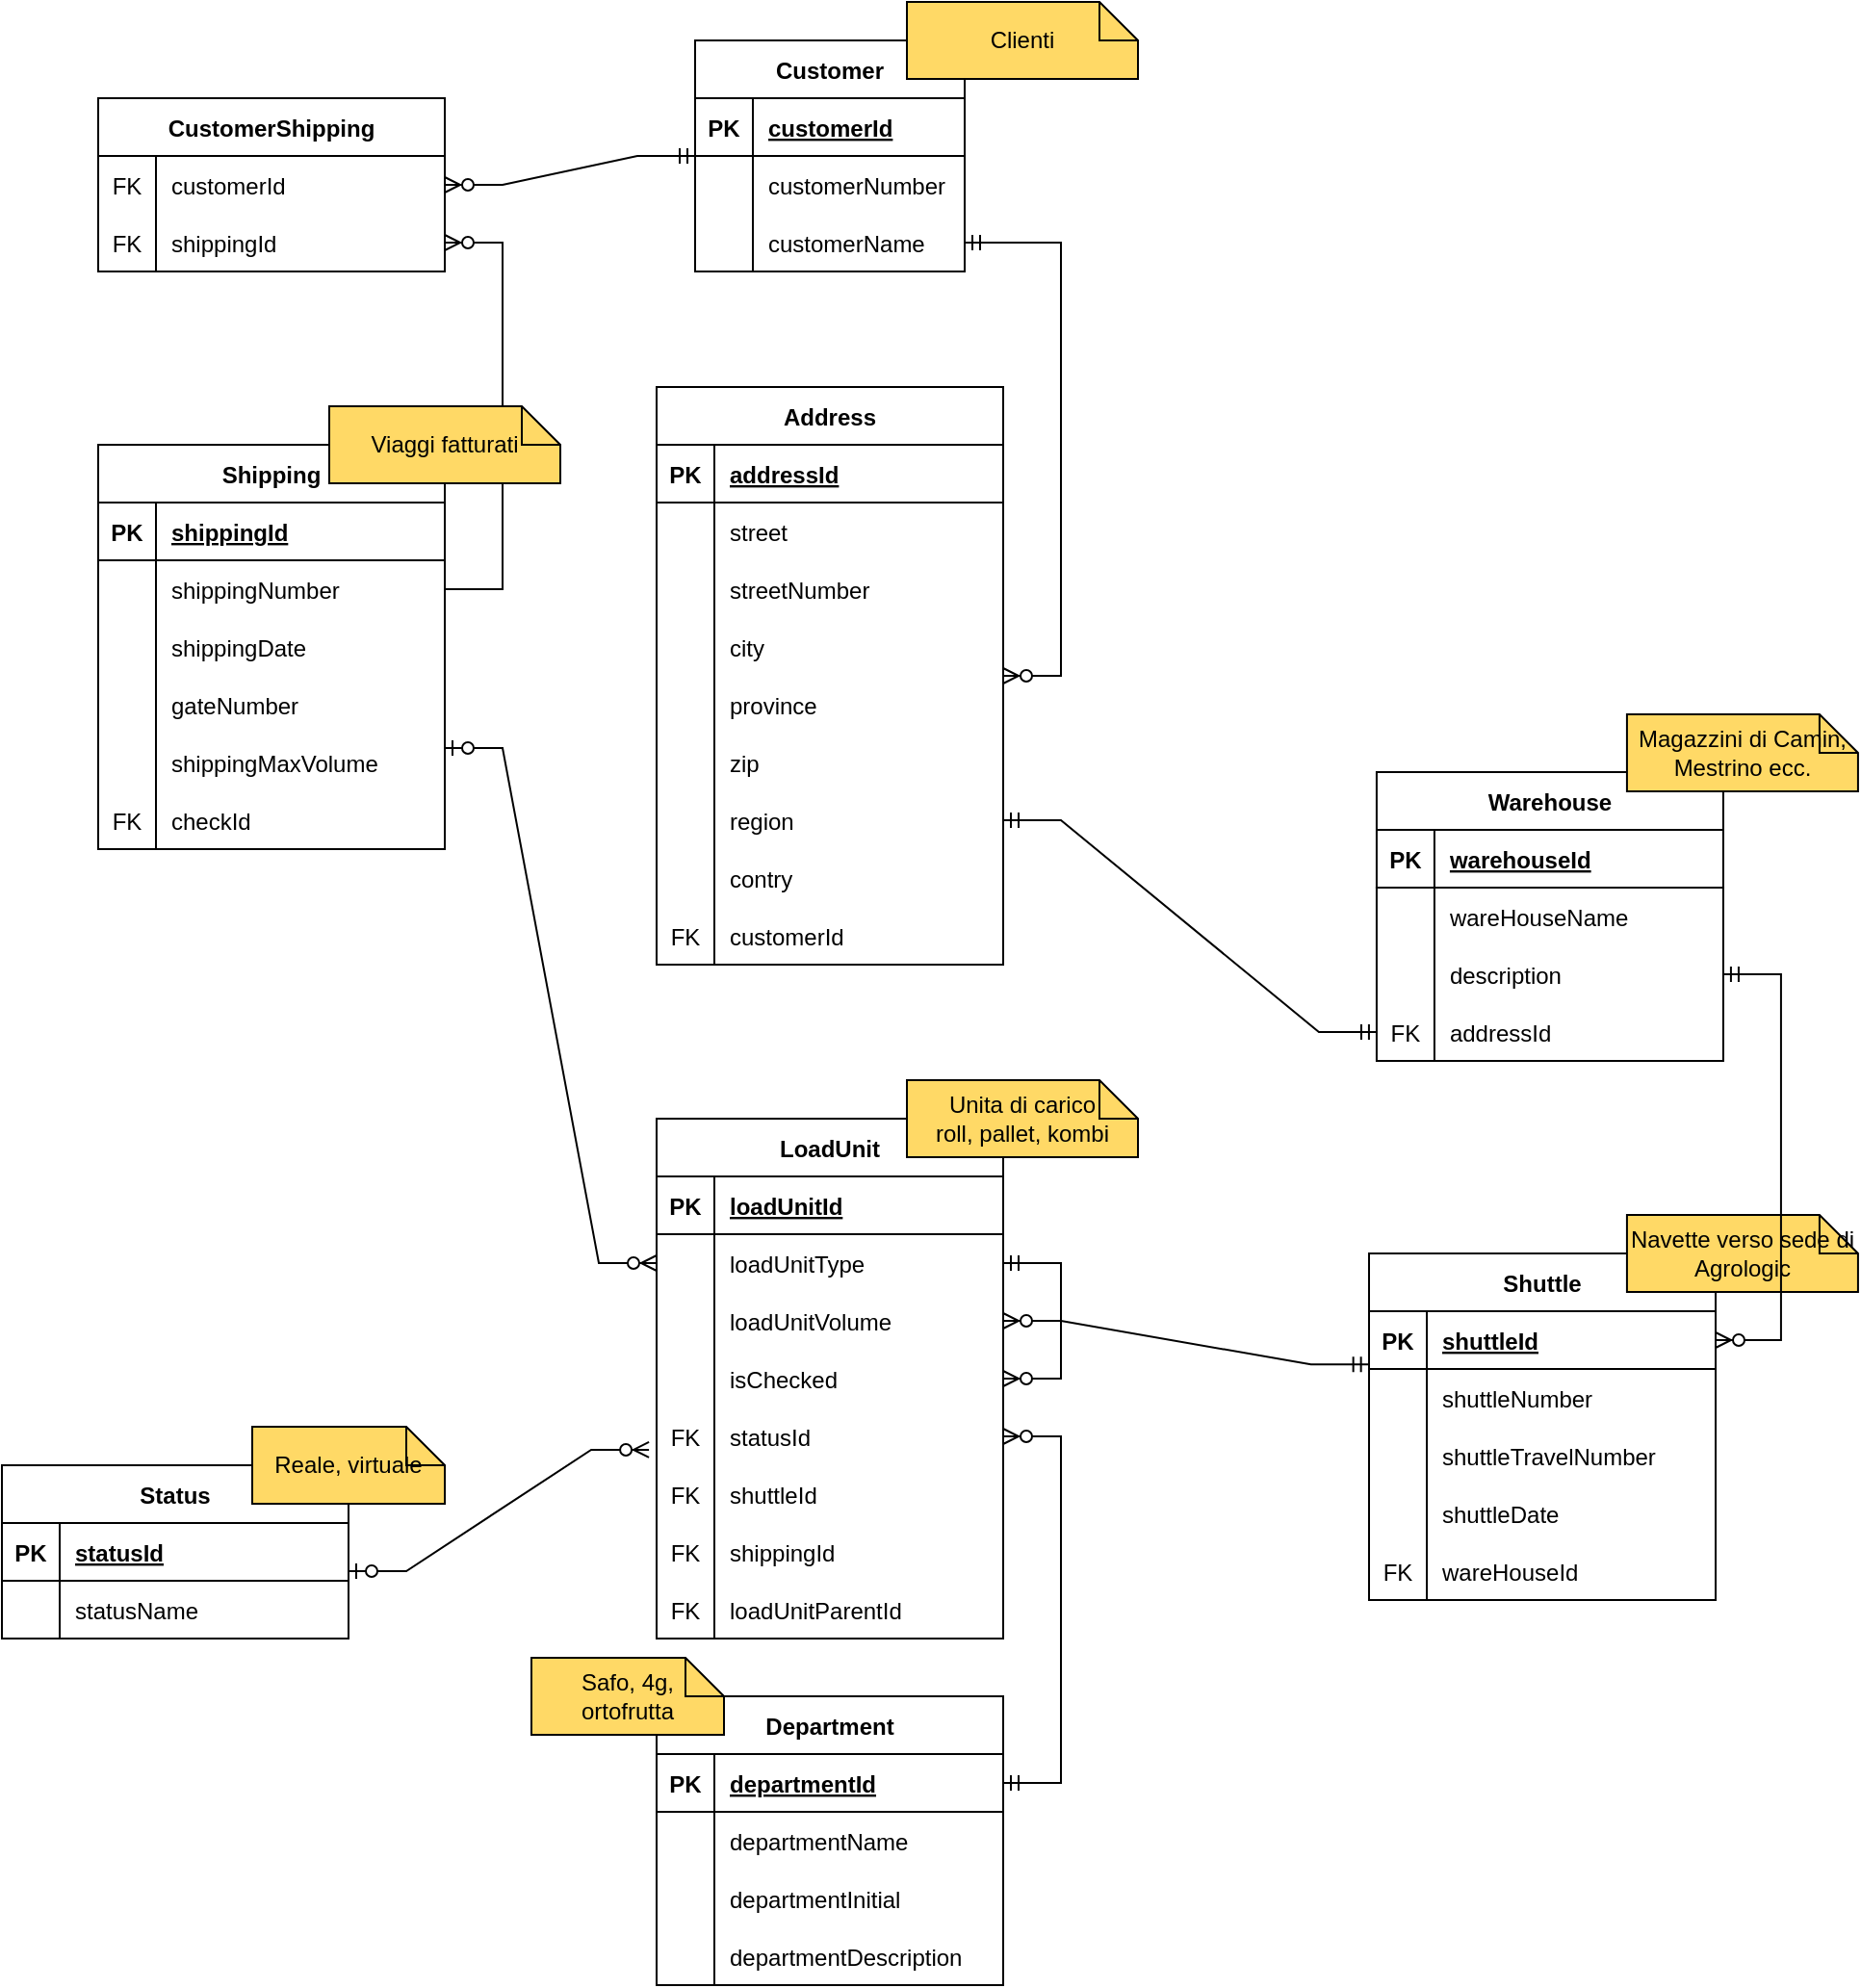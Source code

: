 <mxfile version="20.8.23" type="github">
  <diagram name="Page-1" id="1HlZWrvIWa5nvWiVNv0v">
    <mxGraphModel dx="880" dy="442" grid="1" gridSize="10" guides="1" tooltips="1" connect="1" arrows="1" fold="1" page="1" pageScale="1" pageWidth="850" pageHeight="1100" math="0" shadow="0">
      <root>
        <mxCell id="0" />
        <mxCell id="1" parent="0" />
        <mxCell id="7wyzoRKYr3vPrGW3BiGG-1" value="Customer" style="shape=table;startSize=30;container=1;collapsible=1;childLayout=tableLayout;fixedRows=1;rowLines=0;fontStyle=1;align=center;resizeLast=1;" parent="1" vertex="1">
          <mxGeometry x="410" y="20" width="140" height="120" as="geometry" />
        </mxCell>
        <mxCell id="7wyzoRKYr3vPrGW3BiGG-2" value="" style="shape=tableRow;horizontal=0;startSize=0;swimlaneHead=0;swimlaneBody=0;fillColor=none;collapsible=0;dropTarget=0;points=[[0,0.5],[1,0.5]];portConstraint=eastwest;top=0;left=0;right=0;bottom=1;" parent="7wyzoRKYr3vPrGW3BiGG-1" vertex="1">
          <mxGeometry y="30" width="140" height="30" as="geometry" />
        </mxCell>
        <mxCell id="7wyzoRKYr3vPrGW3BiGG-3" value="PK" style="shape=partialRectangle;connectable=0;fillColor=none;top=0;left=0;bottom=0;right=0;fontStyle=1;overflow=hidden;" parent="7wyzoRKYr3vPrGW3BiGG-2" vertex="1">
          <mxGeometry width="30" height="30" as="geometry">
            <mxRectangle width="30" height="30" as="alternateBounds" />
          </mxGeometry>
        </mxCell>
        <mxCell id="7wyzoRKYr3vPrGW3BiGG-4" value="customerId" style="shape=partialRectangle;connectable=0;fillColor=none;top=0;left=0;bottom=0;right=0;align=left;spacingLeft=6;fontStyle=5;overflow=hidden;" parent="7wyzoRKYr3vPrGW3BiGG-2" vertex="1">
          <mxGeometry x="30" width="110" height="30" as="geometry">
            <mxRectangle width="110" height="30" as="alternateBounds" />
          </mxGeometry>
        </mxCell>
        <mxCell id="7wyzoRKYr3vPrGW3BiGG-5" value="" style="shape=tableRow;horizontal=0;startSize=0;swimlaneHead=0;swimlaneBody=0;fillColor=none;collapsible=0;dropTarget=0;points=[[0,0.5],[1,0.5]];portConstraint=eastwest;top=0;left=0;right=0;bottom=0;" parent="7wyzoRKYr3vPrGW3BiGG-1" vertex="1">
          <mxGeometry y="60" width="140" height="30" as="geometry" />
        </mxCell>
        <mxCell id="7wyzoRKYr3vPrGW3BiGG-6" value="" style="shape=partialRectangle;connectable=0;fillColor=none;top=0;left=0;bottom=0;right=0;editable=1;overflow=hidden;" parent="7wyzoRKYr3vPrGW3BiGG-5" vertex="1">
          <mxGeometry width="30" height="30" as="geometry">
            <mxRectangle width="30" height="30" as="alternateBounds" />
          </mxGeometry>
        </mxCell>
        <mxCell id="7wyzoRKYr3vPrGW3BiGG-7" value="customerNumber" style="shape=partialRectangle;connectable=0;fillColor=none;top=0;left=0;bottom=0;right=0;align=left;spacingLeft=6;overflow=hidden;" parent="7wyzoRKYr3vPrGW3BiGG-5" vertex="1">
          <mxGeometry x="30" width="110" height="30" as="geometry">
            <mxRectangle width="110" height="30" as="alternateBounds" />
          </mxGeometry>
        </mxCell>
        <mxCell id="7wyzoRKYr3vPrGW3BiGG-8" value="" style="shape=tableRow;horizontal=0;startSize=0;swimlaneHead=0;swimlaneBody=0;fillColor=none;collapsible=0;dropTarget=0;points=[[0,0.5],[1,0.5]];portConstraint=eastwest;top=0;left=0;right=0;bottom=0;" parent="7wyzoRKYr3vPrGW3BiGG-1" vertex="1">
          <mxGeometry y="90" width="140" height="30" as="geometry" />
        </mxCell>
        <mxCell id="7wyzoRKYr3vPrGW3BiGG-9" value="" style="shape=partialRectangle;connectable=0;fillColor=none;top=0;left=0;bottom=0;right=0;editable=1;overflow=hidden;" parent="7wyzoRKYr3vPrGW3BiGG-8" vertex="1">
          <mxGeometry width="30" height="30" as="geometry">
            <mxRectangle width="30" height="30" as="alternateBounds" />
          </mxGeometry>
        </mxCell>
        <mxCell id="7wyzoRKYr3vPrGW3BiGG-10" value="customerName" style="shape=partialRectangle;connectable=0;fillColor=none;top=0;left=0;bottom=0;right=0;align=left;spacingLeft=6;overflow=hidden;" parent="7wyzoRKYr3vPrGW3BiGG-8" vertex="1">
          <mxGeometry x="30" width="110" height="30" as="geometry">
            <mxRectangle width="110" height="30" as="alternateBounds" />
          </mxGeometry>
        </mxCell>
        <mxCell id="7wyzoRKYr3vPrGW3BiGG-14" value="Shipping" style="shape=table;startSize=30;container=1;collapsible=1;childLayout=tableLayout;fixedRows=1;rowLines=0;fontStyle=1;align=center;resizeLast=1;" parent="1" vertex="1">
          <mxGeometry x="100" y="230" width="180" height="210" as="geometry" />
        </mxCell>
        <mxCell id="7wyzoRKYr3vPrGW3BiGG-15" value="" style="shape=tableRow;horizontal=0;startSize=0;swimlaneHead=0;swimlaneBody=0;fillColor=none;collapsible=0;dropTarget=0;points=[[0,0.5],[1,0.5]];portConstraint=eastwest;top=0;left=0;right=0;bottom=1;" parent="7wyzoRKYr3vPrGW3BiGG-14" vertex="1">
          <mxGeometry y="30" width="180" height="30" as="geometry" />
        </mxCell>
        <mxCell id="7wyzoRKYr3vPrGW3BiGG-16" value="PK" style="shape=partialRectangle;connectable=0;fillColor=none;top=0;left=0;bottom=0;right=0;fontStyle=1;overflow=hidden;" parent="7wyzoRKYr3vPrGW3BiGG-15" vertex="1">
          <mxGeometry width="30" height="30" as="geometry">
            <mxRectangle width="30" height="30" as="alternateBounds" />
          </mxGeometry>
        </mxCell>
        <mxCell id="7wyzoRKYr3vPrGW3BiGG-17" value="shippingId" style="shape=partialRectangle;connectable=0;fillColor=none;top=0;left=0;bottom=0;right=0;align=left;spacingLeft=6;fontStyle=5;overflow=hidden;" parent="7wyzoRKYr3vPrGW3BiGG-15" vertex="1">
          <mxGeometry x="30" width="150" height="30" as="geometry">
            <mxRectangle width="150" height="30" as="alternateBounds" />
          </mxGeometry>
        </mxCell>
        <mxCell id="7wyzoRKYr3vPrGW3BiGG-18" value="" style="shape=tableRow;horizontal=0;startSize=0;swimlaneHead=0;swimlaneBody=0;fillColor=none;collapsible=0;dropTarget=0;points=[[0,0.5],[1,0.5]];portConstraint=eastwest;top=0;left=0;right=0;bottom=0;" parent="7wyzoRKYr3vPrGW3BiGG-14" vertex="1">
          <mxGeometry y="60" width="180" height="30" as="geometry" />
        </mxCell>
        <mxCell id="7wyzoRKYr3vPrGW3BiGG-19" value="" style="shape=partialRectangle;connectable=0;fillColor=none;top=0;left=0;bottom=0;right=0;editable=1;overflow=hidden;" parent="7wyzoRKYr3vPrGW3BiGG-18" vertex="1">
          <mxGeometry width="30" height="30" as="geometry">
            <mxRectangle width="30" height="30" as="alternateBounds" />
          </mxGeometry>
        </mxCell>
        <mxCell id="7wyzoRKYr3vPrGW3BiGG-20" value="shippingNumber" style="shape=partialRectangle;connectable=0;fillColor=none;top=0;left=0;bottom=0;right=0;align=left;spacingLeft=6;overflow=hidden;" parent="7wyzoRKYr3vPrGW3BiGG-18" vertex="1">
          <mxGeometry x="30" width="150" height="30" as="geometry">
            <mxRectangle width="150" height="30" as="alternateBounds" />
          </mxGeometry>
        </mxCell>
        <mxCell id="7wyzoRKYr3vPrGW3BiGG-21" value="" style="shape=tableRow;horizontal=0;startSize=0;swimlaneHead=0;swimlaneBody=0;fillColor=none;collapsible=0;dropTarget=0;points=[[0,0.5],[1,0.5]];portConstraint=eastwest;top=0;left=0;right=0;bottom=0;" parent="7wyzoRKYr3vPrGW3BiGG-14" vertex="1">
          <mxGeometry y="90" width="180" height="30" as="geometry" />
        </mxCell>
        <mxCell id="7wyzoRKYr3vPrGW3BiGG-22" value="" style="shape=partialRectangle;connectable=0;fillColor=none;top=0;left=0;bottom=0;right=0;editable=1;overflow=hidden;" parent="7wyzoRKYr3vPrGW3BiGG-21" vertex="1">
          <mxGeometry width="30" height="30" as="geometry">
            <mxRectangle width="30" height="30" as="alternateBounds" />
          </mxGeometry>
        </mxCell>
        <mxCell id="7wyzoRKYr3vPrGW3BiGG-23" value="shippingDate" style="shape=partialRectangle;connectable=0;fillColor=none;top=0;left=0;bottom=0;right=0;align=left;spacingLeft=6;overflow=hidden;" parent="7wyzoRKYr3vPrGW3BiGG-21" vertex="1">
          <mxGeometry x="30" width="150" height="30" as="geometry">
            <mxRectangle width="150" height="30" as="alternateBounds" />
          </mxGeometry>
        </mxCell>
        <mxCell id="7wyzoRKYr3vPrGW3BiGG-247" style="shape=tableRow;horizontal=0;startSize=0;swimlaneHead=0;swimlaneBody=0;fillColor=none;collapsible=0;dropTarget=0;points=[[0,0.5],[1,0.5]];portConstraint=eastwest;top=0;left=0;right=0;bottom=0;" parent="7wyzoRKYr3vPrGW3BiGG-14" vertex="1">
          <mxGeometry y="120" width="180" height="30" as="geometry" />
        </mxCell>
        <mxCell id="7wyzoRKYr3vPrGW3BiGG-248" style="shape=partialRectangle;connectable=0;fillColor=none;top=0;left=0;bottom=0;right=0;editable=1;overflow=hidden;" parent="7wyzoRKYr3vPrGW3BiGG-247" vertex="1">
          <mxGeometry width="30" height="30" as="geometry">
            <mxRectangle width="30" height="30" as="alternateBounds" />
          </mxGeometry>
        </mxCell>
        <mxCell id="7wyzoRKYr3vPrGW3BiGG-249" value="gateNumber" style="shape=partialRectangle;connectable=0;fillColor=none;top=0;left=0;bottom=0;right=0;align=left;spacingLeft=6;overflow=hidden;" parent="7wyzoRKYr3vPrGW3BiGG-247" vertex="1">
          <mxGeometry x="30" width="150" height="30" as="geometry">
            <mxRectangle width="150" height="30" as="alternateBounds" />
          </mxGeometry>
        </mxCell>
        <mxCell id="7wyzoRKYr3vPrGW3BiGG-24" value="" style="shape=tableRow;horizontal=0;startSize=0;swimlaneHead=0;swimlaneBody=0;fillColor=none;collapsible=0;dropTarget=0;points=[[0,0.5],[1,0.5]];portConstraint=eastwest;top=0;left=0;right=0;bottom=0;" parent="7wyzoRKYr3vPrGW3BiGG-14" vertex="1">
          <mxGeometry y="150" width="180" height="30" as="geometry" />
        </mxCell>
        <mxCell id="7wyzoRKYr3vPrGW3BiGG-25" value="" style="shape=partialRectangle;connectable=0;fillColor=none;top=0;left=0;bottom=0;right=0;editable=1;overflow=hidden;" parent="7wyzoRKYr3vPrGW3BiGG-24" vertex="1">
          <mxGeometry width="30" height="30" as="geometry">
            <mxRectangle width="30" height="30" as="alternateBounds" />
          </mxGeometry>
        </mxCell>
        <mxCell id="7wyzoRKYr3vPrGW3BiGG-26" value="shippingMaxVolume" style="shape=partialRectangle;connectable=0;fillColor=none;top=0;left=0;bottom=0;right=0;align=left;spacingLeft=6;overflow=hidden;" parent="7wyzoRKYr3vPrGW3BiGG-24" vertex="1">
          <mxGeometry x="30" width="150" height="30" as="geometry">
            <mxRectangle width="150" height="30" as="alternateBounds" />
          </mxGeometry>
        </mxCell>
        <mxCell id="kXTV6P5FGBTNuZuKtzQj-21" style="shape=tableRow;horizontal=0;startSize=0;swimlaneHead=0;swimlaneBody=0;fillColor=none;collapsible=0;dropTarget=0;points=[[0,0.5],[1,0.5]];portConstraint=eastwest;top=0;left=0;right=0;bottom=0;" parent="7wyzoRKYr3vPrGW3BiGG-14" vertex="1">
          <mxGeometry y="180" width="180" height="30" as="geometry" />
        </mxCell>
        <mxCell id="kXTV6P5FGBTNuZuKtzQj-22" value="FK" style="shape=partialRectangle;connectable=0;fillColor=none;top=0;left=0;bottom=0;right=0;editable=1;overflow=hidden;" parent="kXTV6P5FGBTNuZuKtzQj-21" vertex="1">
          <mxGeometry width="30" height="30" as="geometry">
            <mxRectangle width="30" height="30" as="alternateBounds" />
          </mxGeometry>
        </mxCell>
        <mxCell id="kXTV6P5FGBTNuZuKtzQj-23" value="checkId" style="shape=partialRectangle;connectable=0;fillColor=none;top=0;left=0;bottom=0;right=0;align=left;spacingLeft=6;overflow=hidden;" parent="kXTV6P5FGBTNuZuKtzQj-21" vertex="1">
          <mxGeometry x="30" width="150" height="30" as="geometry">
            <mxRectangle width="150" height="30" as="alternateBounds" />
          </mxGeometry>
        </mxCell>
        <mxCell id="7wyzoRKYr3vPrGW3BiGG-27" value="CustomerShipping" style="shape=table;startSize=30;container=1;collapsible=1;childLayout=tableLayout;fixedRows=1;rowLines=0;fontStyle=1;align=center;resizeLast=1;" parent="1" vertex="1">
          <mxGeometry x="100" y="50" width="180" height="90" as="geometry" />
        </mxCell>
        <mxCell id="7wyzoRKYr3vPrGW3BiGG-31" value="" style="shape=tableRow;horizontal=0;startSize=0;swimlaneHead=0;swimlaneBody=0;fillColor=none;collapsible=0;dropTarget=0;points=[[0,0.5],[1,0.5]];portConstraint=eastwest;top=0;left=0;right=0;bottom=0;" parent="7wyzoRKYr3vPrGW3BiGG-27" vertex="1">
          <mxGeometry y="30" width="180" height="30" as="geometry" />
        </mxCell>
        <mxCell id="7wyzoRKYr3vPrGW3BiGG-32" value="FK" style="shape=partialRectangle;connectable=0;fillColor=none;top=0;left=0;bottom=0;right=0;editable=1;overflow=hidden;fontStyle=0" parent="7wyzoRKYr3vPrGW3BiGG-31" vertex="1">
          <mxGeometry width="30" height="30" as="geometry">
            <mxRectangle width="30" height="30" as="alternateBounds" />
          </mxGeometry>
        </mxCell>
        <mxCell id="7wyzoRKYr3vPrGW3BiGG-33" value="customerId" style="shape=partialRectangle;connectable=0;fillColor=none;top=0;left=0;bottom=0;right=0;align=left;spacingLeft=6;overflow=hidden;fontStyle=0" parent="7wyzoRKYr3vPrGW3BiGG-31" vertex="1">
          <mxGeometry x="30" width="150" height="30" as="geometry">
            <mxRectangle width="150" height="30" as="alternateBounds" />
          </mxGeometry>
        </mxCell>
        <mxCell id="7wyzoRKYr3vPrGW3BiGG-34" value="" style="shape=tableRow;horizontal=0;startSize=0;swimlaneHead=0;swimlaneBody=0;fillColor=none;collapsible=0;dropTarget=0;points=[[0,0.5],[1,0.5]];portConstraint=eastwest;top=0;left=0;right=0;bottom=0;" parent="7wyzoRKYr3vPrGW3BiGG-27" vertex="1">
          <mxGeometry y="60" width="180" height="30" as="geometry" />
        </mxCell>
        <mxCell id="7wyzoRKYr3vPrGW3BiGG-35" value="FK" style="shape=partialRectangle;connectable=0;fillColor=none;top=0;left=0;bottom=0;right=0;editable=1;overflow=hidden;fontStyle=0" parent="7wyzoRKYr3vPrGW3BiGG-34" vertex="1">
          <mxGeometry width="30" height="30" as="geometry">
            <mxRectangle width="30" height="30" as="alternateBounds" />
          </mxGeometry>
        </mxCell>
        <mxCell id="7wyzoRKYr3vPrGW3BiGG-36" value="shippingId" style="shape=partialRectangle;connectable=0;fillColor=none;top=0;left=0;bottom=0;right=0;align=left;spacingLeft=6;overflow=hidden;fontStyle=0" parent="7wyzoRKYr3vPrGW3BiGG-34" vertex="1">
          <mxGeometry x="30" width="150" height="30" as="geometry">
            <mxRectangle width="150" height="30" as="alternateBounds" />
          </mxGeometry>
        </mxCell>
        <mxCell id="7wyzoRKYr3vPrGW3BiGG-43" value="" style="edgeStyle=entityRelationEdgeStyle;fontSize=12;html=1;endArrow=ERzeroToMany;startArrow=none;rounded=0;exitX=1;exitY=0.5;exitDx=0;exitDy=0;" parent="1" source="7wyzoRKYr3vPrGW3BiGG-18" target="7wyzoRKYr3vPrGW3BiGG-34" edge="1">
          <mxGeometry width="100" height="100" relative="1" as="geometry">
            <mxPoint x="290" y="220" as="sourcePoint" />
            <mxPoint x="80" y="157" as="targetPoint" />
          </mxGeometry>
        </mxCell>
        <mxCell id="7wyzoRKYr3vPrGW3BiGG-42" value="" style="edgeStyle=entityRelationEdgeStyle;fontSize=12;html=1;endArrow=ERzeroToMany;startArrow=ERmandOne;rounded=0;entryX=1;entryY=0.5;entryDx=0;entryDy=0;" parent="1" source="7wyzoRKYr3vPrGW3BiGG-1" target="7wyzoRKYr3vPrGW3BiGG-31" edge="1">
          <mxGeometry width="100" height="100" relative="1" as="geometry">
            <mxPoint x="407" y="126" as="sourcePoint" />
            <mxPoint x="350" y="200" as="targetPoint" />
          </mxGeometry>
        </mxCell>
        <mxCell id="7wyzoRKYr3vPrGW3BiGG-44" value="LoadUnit" style="shape=table;startSize=30;container=1;collapsible=1;childLayout=tableLayout;fixedRows=1;rowLines=0;fontStyle=1;align=center;resizeLast=1;" parent="1" vertex="1">
          <mxGeometry x="390" y="580" width="180" height="270" as="geometry" />
        </mxCell>
        <mxCell id="7wyzoRKYr3vPrGW3BiGG-45" value="" style="shape=tableRow;horizontal=0;startSize=0;swimlaneHead=0;swimlaneBody=0;fillColor=none;collapsible=0;dropTarget=0;points=[[0,0.5],[1,0.5]];portConstraint=eastwest;top=0;left=0;right=0;bottom=1;" parent="7wyzoRKYr3vPrGW3BiGG-44" vertex="1">
          <mxGeometry y="30" width="180" height="30" as="geometry" />
        </mxCell>
        <mxCell id="7wyzoRKYr3vPrGW3BiGG-46" value="PK" style="shape=partialRectangle;connectable=0;fillColor=none;top=0;left=0;bottom=0;right=0;fontStyle=1;overflow=hidden;" parent="7wyzoRKYr3vPrGW3BiGG-45" vertex="1">
          <mxGeometry width="30" height="30" as="geometry">
            <mxRectangle width="30" height="30" as="alternateBounds" />
          </mxGeometry>
        </mxCell>
        <mxCell id="7wyzoRKYr3vPrGW3BiGG-47" value="loadUnitId" style="shape=partialRectangle;connectable=0;fillColor=none;top=0;left=0;bottom=0;right=0;align=left;spacingLeft=6;fontStyle=5;overflow=hidden;" parent="7wyzoRKYr3vPrGW3BiGG-45" vertex="1">
          <mxGeometry x="30" width="150" height="30" as="geometry">
            <mxRectangle width="150" height="30" as="alternateBounds" />
          </mxGeometry>
        </mxCell>
        <mxCell id="7wyzoRKYr3vPrGW3BiGG-48" value="" style="shape=tableRow;horizontal=0;startSize=0;swimlaneHead=0;swimlaneBody=0;fillColor=none;collapsible=0;dropTarget=0;points=[[0,0.5],[1,0.5]];portConstraint=eastwest;top=0;left=0;right=0;bottom=0;" parent="7wyzoRKYr3vPrGW3BiGG-44" vertex="1">
          <mxGeometry y="60" width="180" height="30" as="geometry" />
        </mxCell>
        <mxCell id="7wyzoRKYr3vPrGW3BiGG-49" value="" style="shape=partialRectangle;connectable=0;fillColor=none;top=0;left=0;bottom=0;right=0;editable=1;overflow=hidden;" parent="7wyzoRKYr3vPrGW3BiGG-48" vertex="1">
          <mxGeometry width="30" height="30" as="geometry">
            <mxRectangle width="30" height="30" as="alternateBounds" />
          </mxGeometry>
        </mxCell>
        <mxCell id="7wyzoRKYr3vPrGW3BiGG-50" value="loadUnitType" style="shape=partialRectangle;connectable=0;fillColor=none;top=0;left=0;bottom=0;right=0;align=left;spacingLeft=6;overflow=hidden;" parent="7wyzoRKYr3vPrGW3BiGG-48" vertex="1">
          <mxGeometry x="30" width="150" height="30" as="geometry">
            <mxRectangle width="150" height="30" as="alternateBounds" />
          </mxGeometry>
        </mxCell>
        <mxCell id="7wyzoRKYr3vPrGW3BiGG-54" value="" style="shape=tableRow;horizontal=0;startSize=0;swimlaneHead=0;swimlaneBody=0;fillColor=none;collapsible=0;dropTarget=0;points=[[0,0.5],[1,0.5]];portConstraint=eastwest;top=0;left=0;right=0;bottom=0;" parent="7wyzoRKYr3vPrGW3BiGG-44" vertex="1">
          <mxGeometry y="90" width="180" height="30" as="geometry" />
        </mxCell>
        <mxCell id="7wyzoRKYr3vPrGW3BiGG-55" value="" style="shape=partialRectangle;connectable=0;fillColor=none;top=0;left=0;bottom=0;right=0;editable=1;overflow=hidden;" parent="7wyzoRKYr3vPrGW3BiGG-54" vertex="1">
          <mxGeometry width="30" height="30" as="geometry">
            <mxRectangle width="30" height="30" as="alternateBounds" />
          </mxGeometry>
        </mxCell>
        <mxCell id="7wyzoRKYr3vPrGW3BiGG-56" value="loadUnitVolume" style="shape=partialRectangle;connectable=0;fillColor=none;top=0;left=0;bottom=0;right=0;align=left;spacingLeft=6;overflow=hidden;" parent="7wyzoRKYr3vPrGW3BiGG-54" vertex="1">
          <mxGeometry x="30" width="150" height="30" as="geometry">
            <mxRectangle width="150" height="30" as="alternateBounds" />
          </mxGeometry>
        </mxCell>
        <mxCell id="kXTV6P5FGBTNuZuKtzQj-30" style="shape=tableRow;horizontal=0;startSize=0;swimlaneHead=0;swimlaneBody=0;fillColor=none;collapsible=0;dropTarget=0;points=[[0,0.5],[1,0.5]];portConstraint=eastwest;top=0;left=0;right=0;bottom=0;" parent="7wyzoRKYr3vPrGW3BiGG-44" vertex="1">
          <mxGeometry y="120" width="180" height="30" as="geometry" />
        </mxCell>
        <mxCell id="kXTV6P5FGBTNuZuKtzQj-31" style="shape=partialRectangle;connectable=0;fillColor=none;top=0;left=0;bottom=0;right=0;editable=1;overflow=hidden;" parent="kXTV6P5FGBTNuZuKtzQj-30" vertex="1">
          <mxGeometry width="30" height="30" as="geometry">
            <mxRectangle width="30" height="30" as="alternateBounds" />
          </mxGeometry>
        </mxCell>
        <mxCell id="kXTV6P5FGBTNuZuKtzQj-32" value="isChecked" style="shape=partialRectangle;connectable=0;fillColor=none;top=0;left=0;bottom=0;right=0;align=left;spacingLeft=6;overflow=hidden;" parent="kXTV6P5FGBTNuZuKtzQj-30" vertex="1">
          <mxGeometry x="30" width="150" height="30" as="geometry">
            <mxRectangle width="150" height="30" as="alternateBounds" />
          </mxGeometry>
        </mxCell>
        <mxCell id="iHe_O7FmQlHGgw1wmni_-1" style="shape=tableRow;horizontal=0;startSize=0;swimlaneHead=0;swimlaneBody=0;fillColor=none;collapsible=0;dropTarget=0;points=[[0,0.5],[1,0.5]];portConstraint=eastwest;top=0;left=0;right=0;bottom=0;" parent="7wyzoRKYr3vPrGW3BiGG-44" vertex="1">
          <mxGeometry y="150" width="180" height="30" as="geometry" />
        </mxCell>
        <mxCell id="iHe_O7FmQlHGgw1wmni_-2" value="FK" style="shape=partialRectangle;connectable=0;fillColor=none;top=0;left=0;bottom=0;right=0;editable=1;overflow=hidden;" parent="iHe_O7FmQlHGgw1wmni_-1" vertex="1">
          <mxGeometry width="30" height="30" as="geometry">
            <mxRectangle width="30" height="30" as="alternateBounds" />
          </mxGeometry>
        </mxCell>
        <mxCell id="iHe_O7FmQlHGgw1wmni_-3" value="statusId" style="shape=partialRectangle;connectable=0;fillColor=none;top=0;left=0;bottom=0;right=0;align=left;spacingLeft=6;overflow=hidden;" parent="iHe_O7FmQlHGgw1wmni_-1" vertex="1">
          <mxGeometry x="30" width="150" height="30" as="geometry">
            <mxRectangle width="150" height="30" as="alternateBounds" />
          </mxGeometry>
        </mxCell>
        <mxCell id="iHe_O7FmQlHGgw1wmni_-7" style="shape=tableRow;horizontal=0;startSize=0;swimlaneHead=0;swimlaneBody=0;fillColor=none;collapsible=0;dropTarget=0;points=[[0,0.5],[1,0.5]];portConstraint=eastwest;top=0;left=0;right=0;bottom=0;" parent="7wyzoRKYr3vPrGW3BiGG-44" vertex="1">
          <mxGeometry y="180" width="180" height="30" as="geometry" />
        </mxCell>
        <mxCell id="iHe_O7FmQlHGgw1wmni_-8" value="FK" style="shape=partialRectangle;connectable=0;fillColor=none;top=0;left=0;bottom=0;right=0;editable=1;overflow=hidden;" parent="iHe_O7FmQlHGgw1wmni_-7" vertex="1">
          <mxGeometry width="30" height="30" as="geometry">
            <mxRectangle width="30" height="30" as="alternateBounds" />
          </mxGeometry>
        </mxCell>
        <mxCell id="iHe_O7FmQlHGgw1wmni_-9" value="shuttleId" style="shape=partialRectangle;connectable=0;fillColor=none;top=0;left=0;bottom=0;right=0;align=left;spacingLeft=6;overflow=hidden;" parent="iHe_O7FmQlHGgw1wmni_-7" vertex="1">
          <mxGeometry x="30" width="150" height="30" as="geometry">
            <mxRectangle width="150" height="30" as="alternateBounds" />
          </mxGeometry>
        </mxCell>
        <mxCell id="iHe_O7FmQlHGgw1wmni_-10" style="shape=tableRow;horizontal=0;startSize=0;swimlaneHead=0;swimlaneBody=0;fillColor=none;collapsible=0;dropTarget=0;points=[[0,0.5],[1,0.5]];portConstraint=eastwest;top=0;left=0;right=0;bottom=0;" parent="7wyzoRKYr3vPrGW3BiGG-44" vertex="1">
          <mxGeometry y="210" width="180" height="30" as="geometry" />
        </mxCell>
        <mxCell id="iHe_O7FmQlHGgw1wmni_-11" value="FK" style="shape=partialRectangle;connectable=0;fillColor=none;top=0;left=0;bottom=0;right=0;editable=1;overflow=hidden;" parent="iHe_O7FmQlHGgw1wmni_-10" vertex="1">
          <mxGeometry width="30" height="30" as="geometry">
            <mxRectangle width="30" height="30" as="alternateBounds" />
          </mxGeometry>
        </mxCell>
        <mxCell id="iHe_O7FmQlHGgw1wmni_-12" value="shippingId" style="shape=partialRectangle;connectable=0;fillColor=none;top=0;left=0;bottom=0;right=0;align=left;spacingLeft=6;overflow=hidden;" parent="iHe_O7FmQlHGgw1wmni_-10" vertex="1">
          <mxGeometry x="30" width="150" height="30" as="geometry">
            <mxRectangle width="150" height="30" as="alternateBounds" />
          </mxGeometry>
        </mxCell>
        <mxCell id="7wyzoRKYr3vPrGW3BiGG-57" style="shape=tableRow;horizontal=0;startSize=0;swimlaneHead=0;swimlaneBody=0;fillColor=none;collapsible=0;dropTarget=0;points=[[0,0.5],[1,0.5]];portConstraint=eastwest;top=0;left=0;right=0;bottom=0;" parent="7wyzoRKYr3vPrGW3BiGG-44" vertex="1">
          <mxGeometry y="240" width="180" height="30" as="geometry" />
        </mxCell>
        <mxCell id="7wyzoRKYr3vPrGW3BiGG-58" value="FK" style="shape=partialRectangle;connectable=0;fillColor=none;top=0;left=0;bottom=0;right=0;editable=1;overflow=hidden;fontStyle=0" parent="7wyzoRKYr3vPrGW3BiGG-57" vertex="1">
          <mxGeometry width="30" height="30" as="geometry">
            <mxRectangle width="30" height="30" as="alternateBounds" />
          </mxGeometry>
        </mxCell>
        <mxCell id="7wyzoRKYr3vPrGW3BiGG-59" value="loadUnitParentId" style="shape=partialRectangle;connectable=0;fillColor=none;top=0;left=0;bottom=0;right=0;align=left;spacingLeft=6;overflow=hidden;fontStyle=0" parent="7wyzoRKYr3vPrGW3BiGG-57" vertex="1">
          <mxGeometry x="30" width="150" height="30" as="geometry">
            <mxRectangle width="150" height="30" as="alternateBounds" />
          </mxGeometry>
        </mxCell>
        <mxCell id="7wyzoRKYr3vPrGW3BiGG-60" value="" style="edgeStyle=entityRelationEdgeStyle;fontSize=12;html=1;endArrow=ERzeroToMany;startArrow=ERmandOne;rounded=0;exitX=1;exitY=0.5;exitDx=0;exitDy=0;entryX=1;entryY=0.5;entryDx=0;entryDy=0;" parent="7wyzoRKYr3vPrGW3BiGG-44" source="7wyzoRKYr3vPrGW3BiGG-48" target="kXTV6P5FGBTNuZuKtzQj-30" edge="1">
          <mxGeometry width="100" height="100" relative="1" as="geometry">
            <mxPoint x="-70" y="30" as="sourcePoint" />
            <mxPoint x="30" y="-70" as="targetPoint" />
          </mxGeometry>
        </mxCell>
        <mxCell id="7wyzoRKYr3vPrGW3BiGG-83" value="" style="edgeStyle=entityRelationEdgeStyle;fontSize=12;html=1;endArrow=ERzeroToMany;startArrow=ERzeroToOne;rounded=0;exitX=1;exitY=0.75;exitDx=0;exitDy=0;" parent="1" source="7wyzoRKYr3vPrGW3BiGG-14" target="7wyzoRKYr3vPrGW3BiGG-48" edge="1">
          <mxGeometry width="100" height="100" relative="1" as="geometry">
            <mxPoint x="240" y="420" as="sourcePoint" />
            <mxPoint x="280" y="432.5" as="targetPoint" />
          </mxGeometry>
        </mxCell>
        <mxCell id="7wyzoRKYr3vPrGW3BiGG-84" value="Address" style="shape=table;startSize=30;container=1;collapsible=1;childLayout=tableLayout;fixedRows=1;rowLines=0;fontStyle=1;align=center;resizeLast=1;" parent="1" vertex="1">
          <mxGeometry x="390" y="200" width="180" height="300" as="geometry" />
        </mxCell>
        <mxCell id="7wyzoRKYr3vPrGW3BiGG-85" value="" style="shape=tableRow;horizontal=0;startSize=0;swimlaneHead=0;swimlaneBody=0;fillColor=none;collapsible=0;dropTarget=0;points=[[0,0.5],[1,0.5]];portConstraint=eastwest;top=0;left=0;right=0;bottom=1;" parent="7wyzoRKYr3vPrGW3BiGG-84" vertex="1">
          <mxGeometry y="30" width="180" height="30" as="geometry" />
        </mxCell>
        <mxCell id="7wyzoRKYr3vPrGW3BiGG-86" value="PK" style="shape=partialRectangle;connectable=0;fillColor=none;top=0;left=0;bottom=0;right=0;fontStyle=1;overflow=hidden;" parent="7wyzoRKYr3vPrGW3BiGG-85" vertex="1">
          <mxGeometry width="30" height="30" as="geometry">
            <mxRectangle width="30" height="30" as="alternateBounds" />
          </mxGeometry>
        </mxCell>
        <mxCell id="7wyzoRKYr3vPrGW3BiGG-87" value="addressId" style="shape=partialRectangle;connectable=0;fillColor=none;top=0;left=0;bottom=0;right=0;align=left;spacingLeft=6;fontStyle=5;overflow=hidden;" parent="7wyzoRKYr3vPrGW3BiGG-85" vertex="1">
          <mxGeometry x="30" width="150" height="30" as="geometry">
            <mxRectangle width="150" height="30" as="alternateBounds" />
          </mxGeometry>
        </mxCell>
        <mxCell id="7wyzoRKYr3vPrGW3BiGG-88" value="" style="shape=tableRow;horizontal=0;startSize=0;swimlaneHead=0;swimlaneBody=0;fillColor=none;collapsible=0;dropTarget=0;points=[[0,0.5],[1,0.5]];portConstraint=eastwest;top=0;left=0;right=0;bottom=0;" parent="7wyzoRKYr3vPrGW3BiGG-84" vertex="1">
          <mxGeometry y="60" width="180" height="30" as="geometry" />
        </mxCell>
        <mxCell id="7wyzoRKYr3vPrGW3BiGG-89" value="" style="shape=partialRectangle;connectable=0;fillColor=none;top=0;left=0;bottom=0;right=0;editable=1;overflow=hidden;" parent="7wyzoRKYr3vPrGW3BiGG-88" vertex="1">
          <mxGeometry width="30" height="30" as="geometry">
            <mxRectangle width="30" height="30" as="alternateBounds" />
          </mxGeometry>
        </mxCell>
        <mxCell id="7wyzoRKYr3vPrGW3BiGG-90" value="street" style="shape=partialRectangle;connectable=0;fillColor=none;top=0;left=0;bottom=0;right=0;align=left;spacingLeft=6;overflow=hidden;" parent="7wyzoRKYr3vPrGW3BiGG-88" vertex="1">
          <mxGeometry x="30" width="150" height="30" as="geometry">
            <mxRectangle width="150" height="30" as="alternateBounds" />
          </mxGeometry>
        </mxCell>
        <mxCell id="7wyzoRKYr3vPrGW3BiGG-91" value="" style="shape=tableRow;horizontal=0;startSize=0;swimlaneHead=0;swimlaneBody=0;fillColor=none;collapsible=0;dropTarget=0;points=[[0,0.5],[1,0.5]];portConstraint=eastwest;top=0;left=0;right=0;bottom=0;" parent="7wyzoRKYr3vPrGW3BiGG-84" vertex="1">
          <mxGeometry y="90" width="180" height="30" as="geometry" />
        </mxCell>
        <mxCell id="7wyzoRKYr3vPrGW3BiGG-92" value="" style="shape=partialRectangle;connectable=0;fillColor=none;top=0;left=0;bottom=0;right=0;editable=1;overflow=hidden;" parent="7wyzoRKYr3vPrGW3BiGG-91" vertex="1">
          <mxGeometry width="30" height="30" as="geometry">
            <mxRectangle width="30" height="30" as="alternateBounds" />
          </mxGeometry>
        </mxCell>
        <mxCell id="7wyzoRKYr3vPrGW3BiGG-93" value="streetNumber" style="shape=partialRectangle;connectable=0;fillColor=none;top=0;left=0;bottom=0;right=0;align=left;spacingLeft=6;overflow=hidden;" parent="7wyzoRKYr3vPrGW3BiGG-91" vertex="1">
          <mxGeometry x="30" width="150" height="30" as="geometry">
            <mxRectangle width="150" height="30" as="alternateBounds" />
          </mxGeometry>
        </mxCell>
        <mxCell id="7wyzoRKYr3vPrGW3BiGG-94" value="" style="shape=tableRow;horizontal=0;startSize=0;swimlaneHead=0;swimlaneBody=0;fillColor=none;collapsible=0;dropTarget=0;points=[[0,0.5],[1,0.5]];portConstraint=eastwest;top=0;left=0;right=0;bottom=0;" parent="7wyzoRKYr3vPrGW3BiGG-84" vertex="1">
          <mxGeometry y="120" width="180" height="30" as="geometry" />
        </mxCell>
        <mxCell id="7wyzoRKYr3vPrGW3BiGG-95" value="" style="shape=partialRectangle;connectable=0;fillColor=none;top=0;left=0;bottom=0;right=0;editable=1;overflow=hidden;" parent="7wyzoRKYr3vPrGW3BiGG-94" vertex="1">
          <mxGeometry width="30" height="30" as="geometry">
            <mxRectangle width="30" height="30" as="alternateBounds" />
          </mxGeometry>
        </mxCell>
        <mxCell id="7wyzoRKYr3vPrGW3BiGG-96" value="city" style="shape=partialRectangle;connectable=0;fillColor=none;top=0;left=0;bottom=0;right=0;align=left;spacingLeft=6;overflow=hidden;" parent="7wyzoRKYr3vPrGW3BiGG-94" vertex="1">
          <mxGeometry x="30" width="150" height="30" as="geometry">
            <mxRectangle width="150" height="30" as="alternateBounds" />
          </mxGeometry>
        </mxCell>
        <mxCell id="7wyzoRKYr3vPrGW3BiGG-97" style="shape=tableRow;horizontal=0;startSize=0;swimlaneHead=0;swimlaneBody=0;fillColor=none;collapsible=0;dropTarget=0;points=[[0,0.5],[1,0.5]];portConstraint=eastwest;top=0;left=0;right=0;bottom=0;" parent="7wyzoRKYr3vPrGW3BiGG-84" vertex="1">
          <mxGeometry y="150" width="180" height="30" as="geometry" />
        </mxCell>
        <mxCell id="7wyzoRKYr3vPrGW3BiGG-98" style="shape=partialRectangle;connectable=0;fillColor=none;top=0;left=0;bottom=0;right=0;editable=1;overflow=hidden;" parent="7wyzoRKYr3vPrGW3BiGG-97" vertex="1">
          <mxGeometry width="30" height="30" as="geometry">
            <mxRectangle width="30" height="30" as="alternateBounds" />
          </mxGeometry>
        </mxCell>
        <mxCell id="7wyzoRKYr3vPrGW3BiGG-99" value="province" style="shape=partialRectangle;connectable=0;fillColor=none;top=0;left=0;bottom=0;right=0;align=left;spacingLeft=6;overflow=hidden;" parent="7wyzoRKYr3vPrGW3BiGG-97" vertex="1">
          <mxGeometry x="30" width="150" height="30" as="geometry">
            <mxRectangle width="150" height="30" as="alternateBounds" />
          </mxGeometry>
        </mxCell>
        <mxCell id="7wyzoRKYr3vPrGW3BiGG-100" style="shape=tableRow;horizontal=0;startSize=0;swimlaneHead=0;swimlaneBody=0;fillColor=none;collapsible=0;dropTarget=0;points=[[0,0.5],[1,0.5]];portConstraint=eastwest;top=0;left=0;right=0;bottom=0;" parent="7wyzoRKYr3vPrGW3BiGG-84" vertex="1">
          <mxGeometry y="180" width="180" height="30" as="geometry" />
        </mxCell>
        <mxCell id="7wyzoRKYr3vPrGW3BiGG-101" style="shape=partialRectangle;connectable=0;fillColor=none;top=0;left=0;bottom=0;right=0;editable=1;overflow=hidden;" parent="7wyzoRKYr3vPrGW3BiGG-100" vertex="1">
          <mxGeometry width="30" height="30" as="geometry">
            <mxRectangle width="30" height="30" as="alternateBounds" />
          </mxGeometry>
        </mxCell>
        <mxCell id="7wyzoRKYr3vPrGW3BiGG-102" value="zip" style="shape=partialRectangle;connectable=0;fillColor=none;top=0;left=0;bottom=0;right=0;align=left;spacingLeft=6;overflow=hidden;" parent="7wyzoRKYr3vPrGW3BiGG-100" vertex="1">
          <mxGeometry x="30" width="150" height="30" as="geometry">
            <mxRectangle width="150" height="30" as="alternateBounds" />
          </mxGeometry>
        </mxCell>
        <mxCell id="7wyzoRKYr3vPrGW3BiGG-103" style="shape=tableRow;horizontal=0;startSize=0;swimlaneHead=0;swimlaneBody=0;fillColor=none;collapsible=0;dropTarget=0;points=[[0,0.5],[1,0.5]];portConstraint=eastwest;top=0;left=0;right=0;bottom=0;" parent="7wyzoRKYr3vPrGW3BiGG-84" vertex="1">
          <mxGeometry y="210" width="180" height="30" as="geometry" />
        </mxCell>
        <mxCell id="7wyzoRKYr3vPrGW3BiGG-104" style="shape=partialRectangle;connectable=0;fillColor=none;top=0;left=0;bottom=0;right=0;editable=1;overflow=hidden;" parent="7wyzoRKYr3vPrGW3BiGG-103" vertex="1">
          <mxGeometry width="30" height="30" as="geometry">
            <mxRectangle width="30" height="30" as="alternateBounds" />
          </mxGeometry>
        </mxCell>
        <mxCell id="7wyzoRKYr3vPrGW3BiGG-105" value="region" style="shape=partialRectangle;connectable=0;fillColor=none;top=0;left=0;bottom=0;right=0;align=left;spacingLeft=6;overflow=hidden;" parent="7wyzoRKYr3vPrGW3BiGG-103" vertex="1">
          <mxGeometry x="30" width="150" height="30" as="geometry">
            <mxRectangle width="150" height="30" as="alternateBounds" />
          </mxGeometry>
        </mxCell>
        <mxCell id="7wyzoRKYr3vPrGW3BiGG-106" style="shape=tableRow;horizontal=0;startSize=0;swimlaneHead=0;swimlaneBody=0;fillColor=none;collapsible=0;dropTarget=0;points=[[0,0.5],[1,0.5]];portConstraint=eastwest;top=0;left=0;right=0;bottom=0;" parent="7wyzoRKYr3vPrGW3BiGG-84" vertex="1">
          <mxGeometry y="240" width="180" height="30" as="geometry" />
        </mxCell>
        <mxCell id="7wyzoRKYr3vPrGW3BiGG-107" style="shape=partialRectangle;connectable=0;fillColor=none;top=0;left=0;bottom=0;right=0;editable=1;overflow=hidden;" parent="7wyzoRKYr3vPrGW3BiGG-106" vertex="1">
          <mxGeometry width="30" height="30" as="geometry">
            <mxRectangle width="30" height="30" as="alternateBounds" />
          </mxGeometry>
        </mxCell>
        <mxCell id="7wyzoRKYr3vPrGW3BiGG-108" value="contry" style="shape=partialRectangle;connectable=0;fillColor=none;top=0;left=0;bottom=0;right=0;align=left;spacingLeft=6;overflow=hidden;" parent="7wyzoRKYr3vPrGW3BiGG-106" vertex="1">
          <mxGeometry x="30" width="150" height="30" as="geometry">
            <mxRectangle width="150" height="30" as="alternateBounds" />
          </mxGeometry>
        </mxCell>
        <mxCell id="7wyzoRKYr3vPrGW3BiGG-109" style="shape=tableRow;horizontal=0;startSize=0;swimlaneHead=0;swimlaneBody=0;fillColor=none;collapsible=0;dropTarget=0;points=[[0,0.5],[1,0.5]];portConstraint=eastwest;top=0;left=0;right=0;bottom=0;" parent="7wyzoRKYr3vPrGW3BiGG-84" vertex="1">
          <mxGeometry y="270" width="180" height="30" as="geometry" />
        </mxCell>
        <mxCell id="7wyzoRKYr3vPrGW3BiGG-110" value="FK" style="shape=partialRectangle;connectable=0;fillColor=none;top=0;left=0;bottom=0;right=0;editable=1;overflow=hidden;" parent="7wyzoRKYr3vPrGW3BiGG-109" vertex="1">
          <mxGeometry width="30" height="30" as="geometry">
            <mxRectangle width="30" height="30" as="alternateBounds" />
          </mxGeometry>
        </mxCell>
        <mxCell id="7wyzoRKYr3vPrGW3BiGG-111" value="customerId" style="shape=partialRectangle;connectable=0;fillColor=none;top=0;left=0;bottom=0;right=0;align=left;spacingLeft=6;overflow=hidden;" parent="7wyzoRKYr3vPrGW3BiGG-109" vertex="1">
          <mxGeometry x="30" width="150" height="30" as="geometry">
            <mxRectangle width="150" height="30" as="alternateBounds" />
          </mxGeometry>
        </mxCell>
        <mxCell id="7wyzoRKYr3vPrGW3BiGG-112" value="" style="edgeStyle=entityRelationEdgeStyle;fontSize=12;html=1;endArrow=ERzeroToMany;startArrow=ERmandOne;rounded=0;" parent="1" source="7wyzoRKYr3vPrGW3BiGG-8" target="7wyzoRKYr3vPrGW3BiGG-84" edge="1">
          <mxGeometry width="100" height="100" relative="1" as="geometry">
            <mxPoint x="240" y="330" as="sourcePoint" />
            <mxPoint x="340" y="230" as="targetPoint" />
          </mxGeometry>
        </mxCell>
        <mxCell id="7wyzoRKYr3vPrGW3BiGG-113" value="Warehouse" style="shape=table;startSize=30;container=1;collapsible=1;childLayout=tableLayout;fixedRows=1;rowLines=0;fontStyle=1;align=center;resizeLast=1;" parent="1" vertex="1">
          <mxGeometry x="763.96" y="400" width="180" height="150" as="geometry" />
        </mxCell>
        <mxCell id="7wyzoRKYr3vPrGW3BiGG-114" value="" style="shape=tableRow;horizontal=0;startSize=0;swimlaneHead=0;swimlaneBody=0;fillColor=none;collapsible=0;dropTarget=0;points=[[0,0.5],[1,0.5]];portConstraint=eastwest;top=0;left=0;right=0;bottom=1;" parent="7wyzoRKYr3vPrGW3BiGG-113" vertex="1">
          <mxGeometry y="30" width="180" height="30" as="geometry" />
        </mxCell>
        <mxCell id="7wyzoRKYr3vPrGW3BiGG-115" value="PK" style="shape=partialRectangle;connectable=0;fillColor=none;top=0;left=0;bottom=0;right=0;fontStyle=1;overflow=hidden;" parent="7wyzoRKYr3vPrGW3BiGG-114" vertex="1">
          <mxGeometry width="30" height="30" as="geometry">
            <mxRectangle width="30" height="30" as="alternateBounds" />
          </mxGeometry>
        </mxCell>
        <mxCell id="7wyzoRKYr3vPrGW3BiGG-116" value="warehouseId" style="shape=partialRectangle;connectable=0;fillColor=none;top=0;left=0;bottom=0;right=0;align=left;spacingLeft=6;fontStyle=5;overflow=hidden;" parent="7wyzoRKYr3vPrGW3BiGG-114" vertex="1">
          <mxGeometry x="30" width="150" height="30" as="geometry">
            <mxRectangle width="150" height="30" as="alternateBounds" />
          </mxGeometry>
        </mxCell>
        <mxCell id="7wyzoRKYr3vPrGW3BiGG-117" value="" style="shape=tableRow;horizontal=0;startSize=0;swimlaneHead=0;swimlaneBody=0;fillColor=none;collapsible=0;dropTarget=0;points=[[0,0.5],[1,0.5]];portConstraint=eastwest;top=0;left=0;right=0;bottom=0;" parent="7wyzoRKYr3vPrGW3BiGG-113" vertex="1">
          <mxGeometry y="60" width="180" height="30" as="geometry" />
        </mxCell>
        <mxCell id="7wyzoRKYr3vPrGW3BiGG-118" value="" style="shape=partialRectangle;connectable=0;fillColor=none;top=0;left=0;bottom=0;right=0;editable=1;overflow=hidden;" parent="7wyzoRKYr3vPrGW3BiGG-117" vertex="1">
          <mxGeometry width="30" height="30" as="geometry">
            <mxRectangle width="30" height="30" as="alternateBounds" />
          </mxGeometry>
        </mxCell>
        <mxCell id="7wyzoRKYr3vPrGW3BiGG-119" value="wareHouseName" style="shape=partialRectangle;connectable=0;fillColor=none;top=0;left=0;bottom=0;right=0;align=left;spacingLeft=6;overflow=hidden;" parent="7wyzoRKYr3vPrGW3BiGG-117" vertex="1">
          <mxGeometry x="30" width="150" height="30" as="geometry">
            <mxRectangle width="150" height="30" as="alternateBounds" />
          </mxGeometry>
        </mxCell>
        <mxCell id="7wyzoRKYr3vPrGW3BiGG-120" value="" style="shape=tableRow;horizontal=0;startSize=0;swimlaneHead=0;swimlaneBody=0;fillColor=none;collapsible=0;dropTarget=0;points=[[0,0.5],[1,0.5]];portConstraint=eastwest;top=0;left=0;right=0;bottom=0;" parent="7wyzoRKYr3vPrGW3BiGG-113" vertex="1">
          <mxGeometry y="90" width="180" height="30" as="geometry" />
        </mxCell>
        <mxCell id="7wyzoRKYr3vPrGW3BiGG-121" value="" style="shape=partialRectangle;connectable=0;fillColor=none;top=0;left=0;bottom=0;right=0;editable=1;overflow=hidden;" parent="7wyzoRKYr3vPrGW3BiGG-120" vertex="1">
          <mxGeometry width="30" height="30" as="geometry">
            <mxRectangle width="30" height="30" as="alternateBounds" />
          </mxGeometry>
        </mxCell>
        <mxCell id="7wyzoRKYr3vPrGW3BiGG-122" value="description" style="shape=partialRectangle;connectable=0;fillColor=none;top=0;left=0;bottom=0;right=0;align=left;spacingLeft=6;overflow=hidden;" parent="7wyzoRKYr3vPrGW3BiGG-120" vertex="1">
          <mxGeometry x="30" width="150" height="30" as="geometry">
            <mxRectangle width="150" height="30" as="alternateBounds" />
          </mxGeometry>
        </mxCell>
        <mxCell id="iHe_O7FmQlHGgw1wmni_-44" style="shape=tableRow;horizontal=0;startSize=0;swimlaneHead=0;swimlaneBody=0;fillColor=none;collapsible=0;dropTarget=0;points=[[0,0.5],[1,0.5]];portConstraint=eastwest;top=0;left=0;right=0;bottom=0;" parent="7wyzoRKYr3vPrGW3BiGG-113" vertex="1">
          <mxGeometry y="120" width="180" height="30" as="geometry" />
        </mxCell>
        <mxCell id="iHe_O7FmQlHGgw1wmni_-45" value="FK" style="shape=partialRectangle;connectable=0;fillColor=none;top=0;left=0;bottom=0;right=0;editable=1;overflow=hidden;" parent="iHe_O7FmQlHGgw1wmni_-44" vertex="1">
          <mxGeometry width="30" height="30" as="geometry">
            <mxRectangle width="30" height="30" as="alternateBounds" />
          </mxGeometry>
        </mxCell>
        <mxCell id="iHe_O7FmQlHGgw1wmni_-46" value="addressId" style="shape=partialRectangle;connectable=0;fillColor=none;top=0;left=0;bottom=0;right=0;align=left;spacingLeft=6;overflow=hidden;" parent="iHe_O7FmQlHGgw1wmni_-44" vertex="1">
          <mxGeometry x="30" width="150" height="30" as="geometry">
            <mxRectangle width="150" height="30" as="alternateBounds" />
          </mxGeometry>
        </mxCell>
        <mxCell id="7wyzoRKYr3vPrGW3BiGG-158" value="Shuttle" style="shape=table;startSize=30;container=1;collapsible=1;childLayout=tableLayout;fixedRows=1;rowLines=0;fontStyle=1;align=center;resizeLast=1;" parent="1" vertex="1">
          <mxGeometry x="760" y="650" width="180" height="180" as="geometry" />
        </mxCell>
        <mxCell id="7wyzoRKYr3vPrGW3BiGG-159" value="" style="shape=tableRow;horizontal=0;startSize=0;swimlaneHead=0;swimlaneBody=0;fillColor=none;collapsible=0;dropTarget=0;points=[[0,0.5],[1,0.5]];portConstraint=eastwest;top=0;left=0;right=0;bottom=1;" parent="7wyzoRKYr3vPrGW3BiGG-158" vertex="1">
          <mxGeometry y="30" width="180" height="30" as="geometry" />
        </mxCell>
        <mxCell id="7wyzoRKYr3vPrGW3BiGG-160" value="PK" style="shape=partialRectangle;connectable=0;fillColor=none;top=0;left=0;bottom=0;right=0;fontStyle=1;overflow=hidden;" parent="7wyzoRKYr3vPrGW3BiGG-159" vertex="1">
          <mxGeometry width="30" height="30" as="geometry">
            <mxRectangle width="30" height="30" as="alternateBounds" />
          </mxGeometry>
        </mxCell>
        <mxCell id="7wyzoRKYr3vPrGW3BiGG-161" value="shuttleId" style="shape=partialRectangle;connectable=0;fillColor=none;top=0;left=0;bottom=0;right=0;align=left;spacingLeft=6;fontStyle=5;overflow=hidden;" parent="7wyzoRKYr3vPrGW3BiGG-159" vertex="1">
          <mxGeometry x="30" width="150" height="30" as="geometry">
            <mxRectangle width="150" height="30" as="alternateBounds" />
          </mxGeometry>
        </mxCell>
        <mxCell id="7wyzoRKYr3vPrGW3BiGG-162" value="" style="shape=tableRow;horizontal=0;startSize=0;swimlaneHead=0;swimlaneBody=0;fillColor=none;collapsible=0;dropTarget=0;points=[[0,0.5],[1,0.5]];portConstraint=eastwest;top=0;left=0;right=0;bottom=0;" parent="7wyzoRKYr3vPrGW3BiGG-158" vertex="1">
          <mxGeometry y="60" width="180" height="30" as="geometry" />
        </mxCell>
        <mxCell id="7wyzoRKYr3vPrGW3BiGG-163" value="" style="shape=partialRectangle;connectable=0;fillColor=none;top=0;left=0;bottom=0;right=0;editable=1;overflow=hidden;" parent="7wyzoRKYr3vPrGW3BiGG-162" vertex="1">
          <mxGeometry width="30" height="30" as="geometry">
            <mxRectangle width="30" height="30" as="alternateBounds" />
          </mxGeometry>
        </mxCell>
        <mxCell id="7wyzoRKYr3vPrGW3BiGG-164" value="shuttleNumber" style="shape=partialRectangle;connectable=0;fillColor=none;top=0;left=0;bottom=0;right=0;align=left;spacingLeft=6;overflow=hidden;" parent="7wyzoRKYr3vPrGW3BiGG-162" vertex="1">
          <mxGeometry x="30" width="150" height="30" as="geometry">
            <mxRectangle width="150" height="30" as="alternateBounds" />
          </mxGeometry>
        </mxCell>
        <mxCell id="BE0Wxpw6zzCljy_ytkrk-1" style="shape=tableRow;horizontal=0;startSize=0;swimlaneHead=0;swimlaneBody=0;fillColor=none;collapsible=0;dropTarget=0;points=[[0,0.5],[1,0.5]];portConstraint=eastwest;top=0;left=0;right=0;bottom=0;" parent="7wyzoRKYr3vPrGW3BiGG-158" vertex="1">
          <mxGeometry y="90" width="180" height="30" as="geometry" />
        </mxCell>
        <mxCell id="BE0Wxpw6zzCljy_ytkrk-2" style="shape=partialRectangle;connectable=0;fillColor=none;top=0;left=0;bottom=0;right=0;editable=1;overflow=hidden;" parent="BE0Wxpw6zzCljy_ytkrk-1" vertex="1">
          <mxGeometry width="30" height="30" as="geometry">
            <mxRectangle width="30" height="30" as="alternateBounds" />
          </mxGeometry>
        </mxCell>
        <mxCell id="BE0Wxpw6zzCljy_ytkrk-3" value="shuttleTravelNumber" style="shape=partialRectangle;connectable=0;fillColor=none;top=0;left=0;bottom=0;right=0;align=left;spacingLeft=6;overflow=hidden;" parent="BE0Wxpw6zzCljy_ytkrk-1" vertex="1">
          <mxGeometry x="30" width="150" height="30" as="geometry">
            <mxRectangle width="150" height="30" as="alternateBounds" />
          </mxGeometry>
        </mxCell>
        <mxCell id="7wyzoRKYr3vPrGW3BiGG-165" value="" style="shape=tableRow;horizontal=0;startSize=0;swimlaneHead=0;swimlaneBody=0;fillColor=none;collapsible=0;dropTarget=0;points=[[0,0.5],[1,0.5]];portConstraint=eastwest;top=0;left=0;right=0;bottom=0;" parent="7wyzoRKYr3vPrGW3BiGG-158" vertex="1">
          <mxGeometry y="120" width="180" height="30" as="geometry" />
        </mxCell>
        <mxCell id="7wyzoRKYr3vPrGW3BiGG-166" value="" style="shape=partialRectangle;connectable=0;fillColor=none;top=0;left=0;bottom=0;right=0;editable=1;overflow=hidden;" parent="7wyzoRKYr3vPrGW3BiGG-165" vertex="1">
          <mxGeometry width="30" height="30" as="geometry">
            <mxRectangle width="30" height="30" as="alternateBounds" />
          </mxGeometry>
        </mxCell>
        <mxCell id="7wyzoRKYr3vPrGW3BiGG-167" value="shuttleDate" style="shape=partialRectangle;connectable=0;fillColor=none;top=0;left=0;bottom=0;right=0;align=left;spacingLeft=6;overflow=hidden;" parent="7wyzoRKYr3vPrGW3BiGG-165" vertex="1">
          <mxGeometry x="30" width="150" height="30" as="geometry">
            <mxRectangle width="150" height="30" as="alternateBounds" />
          </mxGeometry>
        </mxCell>
        <mxCell id="7wyzoRKYr3vPrGW3BiGG-168" value="" style="shape=tableRow;horizontal=0;startSize=0;swimlaneHead=0;swimlaneBody=0;fillColor=none;collapsible=0;dropTarget=0;points=[[0,0.5],[1,0.5]];portConstraint=eastwest;top=0;left=0;right=0;bottom=0;" parent="7wyzoRKYr3vPrGW3BiGG-158" vertex="1">
          <mxGeometry y="150" width="180" height="30" as="geometry" />
        </mxCell>
        <mxCell id="7wyzoRKYr3vPrGW3BiGG-169" value="FK" style="shape=partialRectangle;connectable=0;fillColor=none;top=0;left=0;bottom=0;right=0;editable=1;overflow=hidden;" parent="7wyzoRKYr3vPrGW3BiGG-168" vertex="1">
          <mxGeometry width="30" height="30" as="geometry">
            <mxRectangle width="30" height="30" as="alternateBounds" />
          </mxGeometry>
        </mxCell>
        <mxCell id="7wyzoRKYr3vPrGW3BiGG-170" value="wareHouseId" style="shape=partialRectangle;connectable=0;fillColor=none;top=0;left=0;bottom=0;right=0;align=left;spacingLeft=6;overflow=hidden;" parent="7wyzoRKYr3vPrGW3BiGG-168" vertex="1">
          <mxGeometry x="30" width="150" height="30" as="geometry">
            <mxRectangle width="150" height="30" as="alternateBounds" />
          </mxGeometry>
        </mxCell>
        <mxCell id="7wyzoRKYr3vPrGW3BiGG-172" value="Department" style="shape=table;startSize=30;container=1;collapsible=1;childLayout=tableLayout;fixedRows=1;rowLines=0;fontStyle=1;align=center;resizeLast=1;" parent="1" vertex="1">
          <mxGeometry x="390" y="880" width="180" height="150" as="geometry" />
        </mxCell>
        <mxCell id="7wyzoRKYr3vPrGW3BiGG-173" value="" style="shape=tableRow;horizontal=0;startSize=0;swimlaneHead=0;swimlaneBody=0;fillColor=none;collapsible=0;dropTarget=0;points=[[0,0.5],[1,0.5]];portConstraint=eastwest;top=0;left=0;right=0;bottom=1;" parent="7wyzoRKYr3vPrGW3BiGG-172" vertex="1">
          <mxGeometry y="30" width="180" height="30" as="geometry" />
        </mxCell>
        <mxCell id="7wyzoRKYr3vPrGW3BiGG-174" value="PK" style="shape=partialRectangle;connectable=0;fillColor=none;top=0;left=0;bottom=0;right=0;fontStyle=1;overflow=hidden;" parent="7wyzoRKYr3vPrGW3BiGG-173" vertex="1">
          <mxGeometry width="30" height="30" as="geometry">
            <mxRectangle width="30" height="30" as="alternateBounds" />
          </mxGeometry>
        </mxCell>
        <mxCell id="7wyzoRKYr3vPrGW3BiGG-175" value="departmentId" style="shape=partialRectangle;connectable=0;fillColor=none;top=0;left=0;bottom=0;right=0;align=left;spacingLeft=6;fontStyle=5;overflow=hidden;" parent="7wyzoRKYr3vPrGW3BiGG-173" vertex="1">
          <mxGeometry x="30" width="150" height="30" as="geometry">
            <mxRectangle width="150" height="30" as="alternateBounds" />
          </mxGeometry>
        </mxCell>
        <mxCell id="7wyzoRKYr3vPrGW3BiGG-176" value="" style="shape=tableRow;horizontal=0;startSize=0;swimlaneHead=0;swimlaneBody=0;fillColor=none;collapsible=0;dropTarget=0;points=[[0,0.5],[1,0.5]];portConstraint=eastwest;top=0;left=0;right=0;bottom=0;" parent="7wyzoRKYr3vPrGW3BiGG-172" vertex="1">
          <mxGeometry y="60" width="180" height="30" as="geometry" />
        </mxCell>
        <mxCell id="7wyzoRKYr3vPrGW3BiGG-177" value="" style="shape=partialRectangle;connectable=0;fillColor=none;top=0;left=0;bottom=0;right=0;editable=1;overflow=hidden;" parent="7wyzoRKYr3vPrGW3BiGG-176" vertex="1">
          <mxGeometry width="30" height="30" as="geometry">
            <mxRectangle width="30" height="30" as="alternateBounds" />
          </mxGeometry>
        </mxCell>
        <mxCell id="7wyzoRKYr3vPrGW3BiGG-178" value="departmentName" style="shape=partialRectangle;connectable=0;fillColor=none;top=0;left=0;bottom=0;right=0;align=left;spacingLeft=6;overflow=hidden;" parent="7wyzoRKYr3vPrGW3BiGG-176" vertex="1">
          <mxGeometry x="30" width="150" height="30" as="geometry">
            <mxRectangle width="150" height="30" as="alternateBounds" />
          </mxGeometry>
        </mxCell>
        <mxCell id="7wyzoRKYr3vPrGW3BiGG-179" value="" style="shape=tableRow;horizontal=0;startSize=0;swimlaneHead=0;swimlaneBody=0;fillColor=none;collapsible=0;dropTarget=0;points=[[0,0.5],[1,0.5]];portConstraint=eastwest;top=0;left=0;right=0;bottom=0;" parent="7wyzoRKYr3vPrGW3BiGG-172" vertex="1">
          <mxGeometry y="90" width="180" height="30" as="geometry" />
        </mxCell>
        <mxCell id="7wyzoRKYr3vPrGW3BiGG-180" value="" style="shape=partialRectangle;connectable=0;fillColor=none;top=0;left=0;bottom=0;right=0;editable=1;overflow=hidden;" parent="7wyzoRKYr3vPrGW3BiGG-179" vertex="1">
          <mxGeometry width="30" height="30" as="geometry">
            <mxRectangle width="30" height="30" as="alternateBounds" />
          </mxGeometry>
        </mxCell>
        <mxCell id="7wyzoRKYr3vPrGW3BiGG-181" value="departmentInitial" style="shape=partialRectangle;connectable=0;fillColor=none;top=0;left=0;bottom=0;right=0;align=left;spacingLeft=6;overflow=hidden;" parent="7wyzoRKYr3vPrGW3BiGG-179" vertex="1">
          <mxGeometry x="30" width="150" height="30" as="geometry">
            <mxRectangle width="150" height="30" as="alternateBounds" />
          </mxGeometry>
        </mxCell>
        <mxCell id="7wyzoRKYr3vPrGW3BiGG-182" value="" style="shape=tableRow;horizontal=0;startSize=0;swimlaneHead=0;swimlaneBody=0;fillColor=none;collapsible=0;dropTarget=0;points=[[0,0.5],[1,0.5]];portConstraint=eastwest;top=0;left=0;right=0;bottom=0;" parent="7wyzoRKYr3vPrGW3BiGG-172" vertex="1">
          <mxGeometry y="120" width="180" height="30" as="geometry" />
        </mxCell>
        <mxCell id="7wyzoRKYr3vPrGW3BiGG-183" value="" style="shape=partialRectangle;connectable=0;fillColor=none;top=0;left=0;bottom=0;right=0;editable=1;overflow=hidden;" parent="7wyzoRKYr3vPrGW3BiGG-182" vertex="1">
          <mxGeometry width="30" height="30" as="geometry">
            <mxRectangle width="30" height="30" as="alternateBounds" />
          </mxGeometry>
        </mxCell>
        <mxCell id="7wyzoRKYr3vPrGW3BiGG-184" value="departmentDescription" style="shape=partialRectangle;connectable=0;fillColor=none;top=0;left=0;bottom=0;right=0;align=left;spacingLeft=6;overflow=hidden;" parent="7wyzoRKYr3vPrGW3BiGG-182" vertex="1">
          <mxGeometry x="30" width="150" height="30" as="geometry">
            <mxRectangle width="150" height="30" as="alternateBounds" />
          </mxGeometry>
        </mxCell>
        <mxCell id="7wyzoRKYr3vPrGW3BiGG-198" value="" style="edgeStyle=entityRelationEdgeStyle;fontSize=12;html=1;endArrow=ERzeroToMany;startArrow=ERmandOne;rounded=0;entryX=1;entryY=0.5;entryDx=0;entryDy=0;" parent="1" source="7wyzoRKYr3vPrGW3BiGG-173" target="iHe_O7FmQlHGgw1wmni_-1" edge="1">
          <mxGeometry width="100" height="100" relative="1" as="geometry">
            <mxPoint x="600" y="1070" as="sourcePoint" />
            <mxPoint x="568.02" y="890.99" as="targetPoint" />
          </mxGeometry>
        </mxCell>
        <mxCell id="7wyzoRKYr3vPrGW3BiGG-200" value="Status" style="shape=table;startSize=30;container=1;collapsible=1;childLayout=tableLayout;fixedRows=1;rowLines=0;fontStyle=1;align=center;resizeLast=1;" parent="1" vertex="1">
          <mxGeometry x="50" y="760" width="180" height="90" as="geometry" />
        </mxCell>
        <mxCell id="7wyzoRKYr3vPrGW3BiGG-201" value="" style="shape=tableRow;horizontal=0;startSize=0;swimlaneHead=0;swimlaneBody=0;fillColor=none;collapsible=0;dropTarget=0;points=[[0,0.5],[1,0.5]];portConstraint=eastwest;top=0;left=0;right=0;bottom=1;" parent="7wyzoRKYr3vPrGW3BiGG-200" vertex="1">
          <mxGeometry y="30" width="180" height="30" as="geometry" />
        </mxCell>
        <mxCell id="7wyzoRKYr3vPrGW3BiGG-202" value="PK" style="shape=partialRectangle;connectable=0;fillColor=none;top=0;left=0;bottom=0;right=0;fontStyle=1;overflow=hidden;" parent="7wyzoRKYr3vPrGW3BiGG-201" vertex="1">
          <mxGeometry width="30" height="30" as="geometry">
            <mxRectangle width="30" height="30" as="alternateBounds" />
          </mxGeometry>
        </mxCell>
        <mxCell id="7wyzoRKYr3vPrGW3BiGG-203" value="statusId" style="shape=partialRectangle;connectable=0;fillColor=none;top=0;left=0;bottom=0;right=0;align=left;spacingLeft=6;fontStyle=5;overflow=hidden;" parent="7wyzoRKYr3vPrGW3BiGG-201" vertex="1">
          <mxGeometry x="30" width="150" height="30" as="geometry">
            <mxRectangle width="150" height="30" as="alternateBounds" />
          </mxGeometry>
        </mxCell>
        <mxCell id="7wyzoRKYr3vPrGW3BiGG-204" value="" style="shape=tableRow;horizontal=0;startSize=0;swimlaneHead=0;swimlaneBody=0;fillColor=none;collapsible=0;dropTarget=0;points=[[0,0.5],[1,0.5]];portConstraint=eastwest;top=0;left=0;right=0;bottom=0;" parent="7wyzoRKYr3vPrGW3BiGG-200" vertex="1">
          <mxGeometry y="60" width="180" height="30" as="geometry" />
        </mxCell>
        <mxCell id="7wyzoRKYr3vPrGW3BiGG-205" value="" style="shape=partialRectangle;connectable=0;fillColor=none;top=0;left=0;bottom=0;right=0;editable=1;overflow=hidden;" parent="7wyzoRKYr3vPrGW3BiGG-204" vertex="1">
          <mxGeometry width="30" height="30" as="geometry">
            <mxRectangle width="30" height="30" as="alternateBounds" />
          </mxGeometry>
        </mxCell>
        <mxCell id="7wyzoRKYr3vPrGW3BiGG-206" value="statusName" style="shape=partialRectangle;connectable=0;fillColor=none;top=0;left=0;bottom=0;right=0;align=left;spacingLeft=6;overflow=hidden;" parent="7wyzoRKYr3vPrGW3BiGG-204" vertex="1">
          <mxGeometry x="30" width="150" height="30" as="geometry">
            <mxRectangle width="150" height="30" as="alternateBounds" />
          </mxGeometry>
        </mxCell>
        <mxCell id="7wyzoRKYr3vPrGW3BiGG-227" value="" style="edgeStyle=entityRelationEdgeStyle;fontSize=12;html=1;endArrow=ERzeroToMany;startArrow=ERzeroToOne;rounded=0;exitX=1;exitY=-0.167;exitDx=0;exitDy=0;exitPerimeter=0;entryX=-0.022;entryY=0.733;entryDx=0;entryDy=0;entryPerimeter=0;" parent="1" source="7wyzoRKYr3vPrGW3BiGG-204" target="iHe_O7FmQlHGgw1wmni_-1" edge="1">
          <mxGeometry width="100" height="100" relative="1" as="geometry">
            <mxPoint x="220" y="740" as="sourcePoint" />
            <mxPoint x="140" y="647.5" as="targetPoint" />
          </mxGeometry>
        </mxCell>
        <mxCell id="7wyzoRKYr3vPrGW3BiGG-244" value="&lt;div&gt;Unita di carico&lt;/div&gt;&lt;div&gt;roll, pallet, kombi&lt;br&gt;&lt;/div&gt;" style="shape=note;size=20;whiteSpace=wrap;html=1;fillColor=#FFD966;" parent="1" vertex="1">
          <mxGeometry x="520" y="560" width="120" height="40" as="geometry" />
        </mxCell>
        <mxCell id="7wyzoRKYr3vPrGW3BiGG-245" value="Safo, 4g, ortofrutta" style="shape=note;size=20;whiteSpace=wrap;html=1;fillColor=#FFD966;" parent="1" vertex="1">
          <mxGeometry x="325" y="860" width="100" height="40" as="geometry" />
        </mxCell>
        <mxCell id="7wyzoRKYr3vPrGW3BiGG-246" value="Reale, virtuale" style="shape=note;size=20;whiteSpace=wrap;html=1;fillColor=#FFD966;" parent="1" vertex="1">
          <mxGeometry x="180" y="740" width="100" height="40" as="geometry" />
        </mxCell>
        <mxCell id="7wyzoRKYr3vPrGW3BiGG-251" value="Magazzini di Camin, Mestrino ecc." style="shape=note;size=20;whiteSpace=wrap;html=1;fillColor=#FFD966;" parent="1" vertex="1">
          <mxGeometry x="893.96" y="370" width="120" height="40" as="geometry" />
        </mxCell>
        <mxCell id="7wyzoRKYr3vPrGW3BiGG-252" value="Navette verso sede di Agrologic" style="shape=note;size=20;whiteSpace=wrap;html=1;fillColor=#FFD966;" parent="1" vertex="1">
          <mxGeometry x="893.96" y="630" width="120" height="40" as="geometry" />
        </mxCell>
        <mxCell id="7wyzoRKYr3vPrGW3BiGG-254" value="Clienti" style="shape=note;size=20;whiteSpace=wrap;html=1;fillColor=#FFD966;" parent="1" vertex="1">
          <mxGeometry x="520" width="120" height="40" as="geometry" />
        </mxCell>
        <mxCell id="7wyzoRKYr3vPrGW3BiGG-250" value="Viaggi fatturati " style="shape=note;size=20;whiteSpace=wrap;html=1;fillColor=#FFD966;" parent="1" vertex="1">
          <mxGeometry x="220" y="210" width="120" height="40" as="geometry" />
        </mxCell>
        <mxCell id="iHe_O7FmQlHGgw1wmni_-14" value="" style="edgeStyle=entityRelationEdgeStyle;fontSize=12;html=1;endArrow=ERzeroToMany;startArrow=ERmandOne;rounded=0;entryX=1;entryY=0.5;entryDx=0;entryDy=0;" parent="1" source="7wyzoRKYr3vPrGW3BiGG-120" target="7wyzoRKYr3vPrGW3BiGG-159" edge="1">
          <mxGeometry width="100" height="100" relative="1" as="geometry">
            <mxPoint x="953.96" y="490" as="sourcePoint" />
            <mxPoint x="733.96" y="625" as="targetPoint" />
          </mxGeometry>
        </mxCell>
        <mxCell id="iHe_O7FmQlHGgw1wmni_-42" value="" style="edgeStyle=entityRelationEdgeStyle;fontSize=12;html=1;endArrow=ERzeroToMany;startArrow=ERmandOne;rounded=0;exitX=-0.001;exitY=-0.078;exitDx=0;exitDy=0;exitPerimeter=0;" parent="1" source="7wyzoRKYr3vPrGW3BiGG-162" target="7wyzoRKYr3vPrGW3BiGG-54" edge="1">
          <mxGeometry width="100" height="100" relative="1" as="geometry">
            <mxPoint x="-50" y="470" as="sourcePoint" />
            <mxPoint x="260" y="580" as="targetPoint" />
          </mxGeometry>
        </mxCell>
        <mxCell id="iHe_O7FmQlHGgw1wmni_-47" value="" style="edgeStyle=entityRelationEdgeStyle;fontSize=12;html=1;endArrow=ERmandOne;startArrow=ERmandOne;rounded=0;entryX=0;entryY=0.5;entryDx=0;entryDy=0;exitX=1;exitY=0.5;exitDx=0;exitDy=0;" parent="1" source="7wyzoRKYr3vPrGW3BiGG-103" target="iHe_O7FmQlHGgw1wmni_-44" edge="1">
          <mxGeometry width="100" height="100" relative="1" as="geometry">
            <mxPoint x="570" y="570" as="sourcePoint" />
            <mxPoint x="670" y="470" as="targetPoint" />
          </mxGeometry>
        </mxCell>
      </root>
    </mxGraphModel>
  </diagram>
</mxfile>
